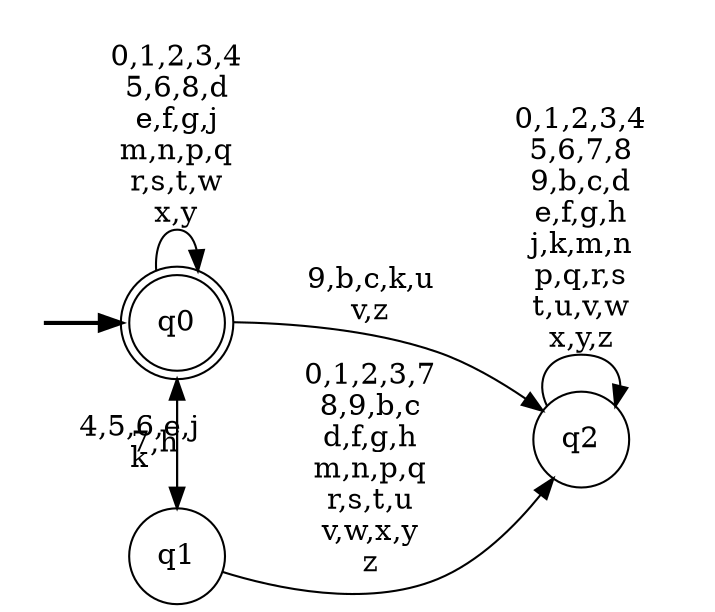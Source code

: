 digraph BlueStarA {
__start0 [style = invis, shape = none, label = "", width = 0, height = 0];

rankdir=LR;
size="8,5";

s0 [style="rounded,filled", color="black", fillcolor="white" shape="doublecircle", label="q0"];
s1 [style="filled", color="black", fillcolor="white" shape="circle", label="q1"];
s2 [style="filled", color="black", fillcolor="white" shape="circle", label="q2"];
subgraph cluster_main { 
	graph [pad=".75", ranksep="0.15", nodesep="0.15"];
	 style=invis; 
	__start0 -> s0 [penwidth=2];
}
s0 -> s0 [label="0,1,2,3,4\n5,6,8,d\ne,f,g,j\nm,n,p,q\nr,s,t,w\nx,y"];
s0 -> s1 [label="7,h"];
s0 -> s2 [label="9,b,c,k,u\nv,z"];
s1 -> s0 [label="4,5,6,e,j\nk"];
s1 -> s2 [label="0,1,2,3,7\n8,9,b,c\nd,f,g,h\nm,n,p,q\nr,s,t,u\nv,w,x,y\nz"];
s2 -> s2 [label="0,1,2,3,4\n5,6,7,8\n9,b,c,d\ne,f,g,h\nj,k,m,n\np,q,r,s\nt,u,v,w\nx,y,z"];

}